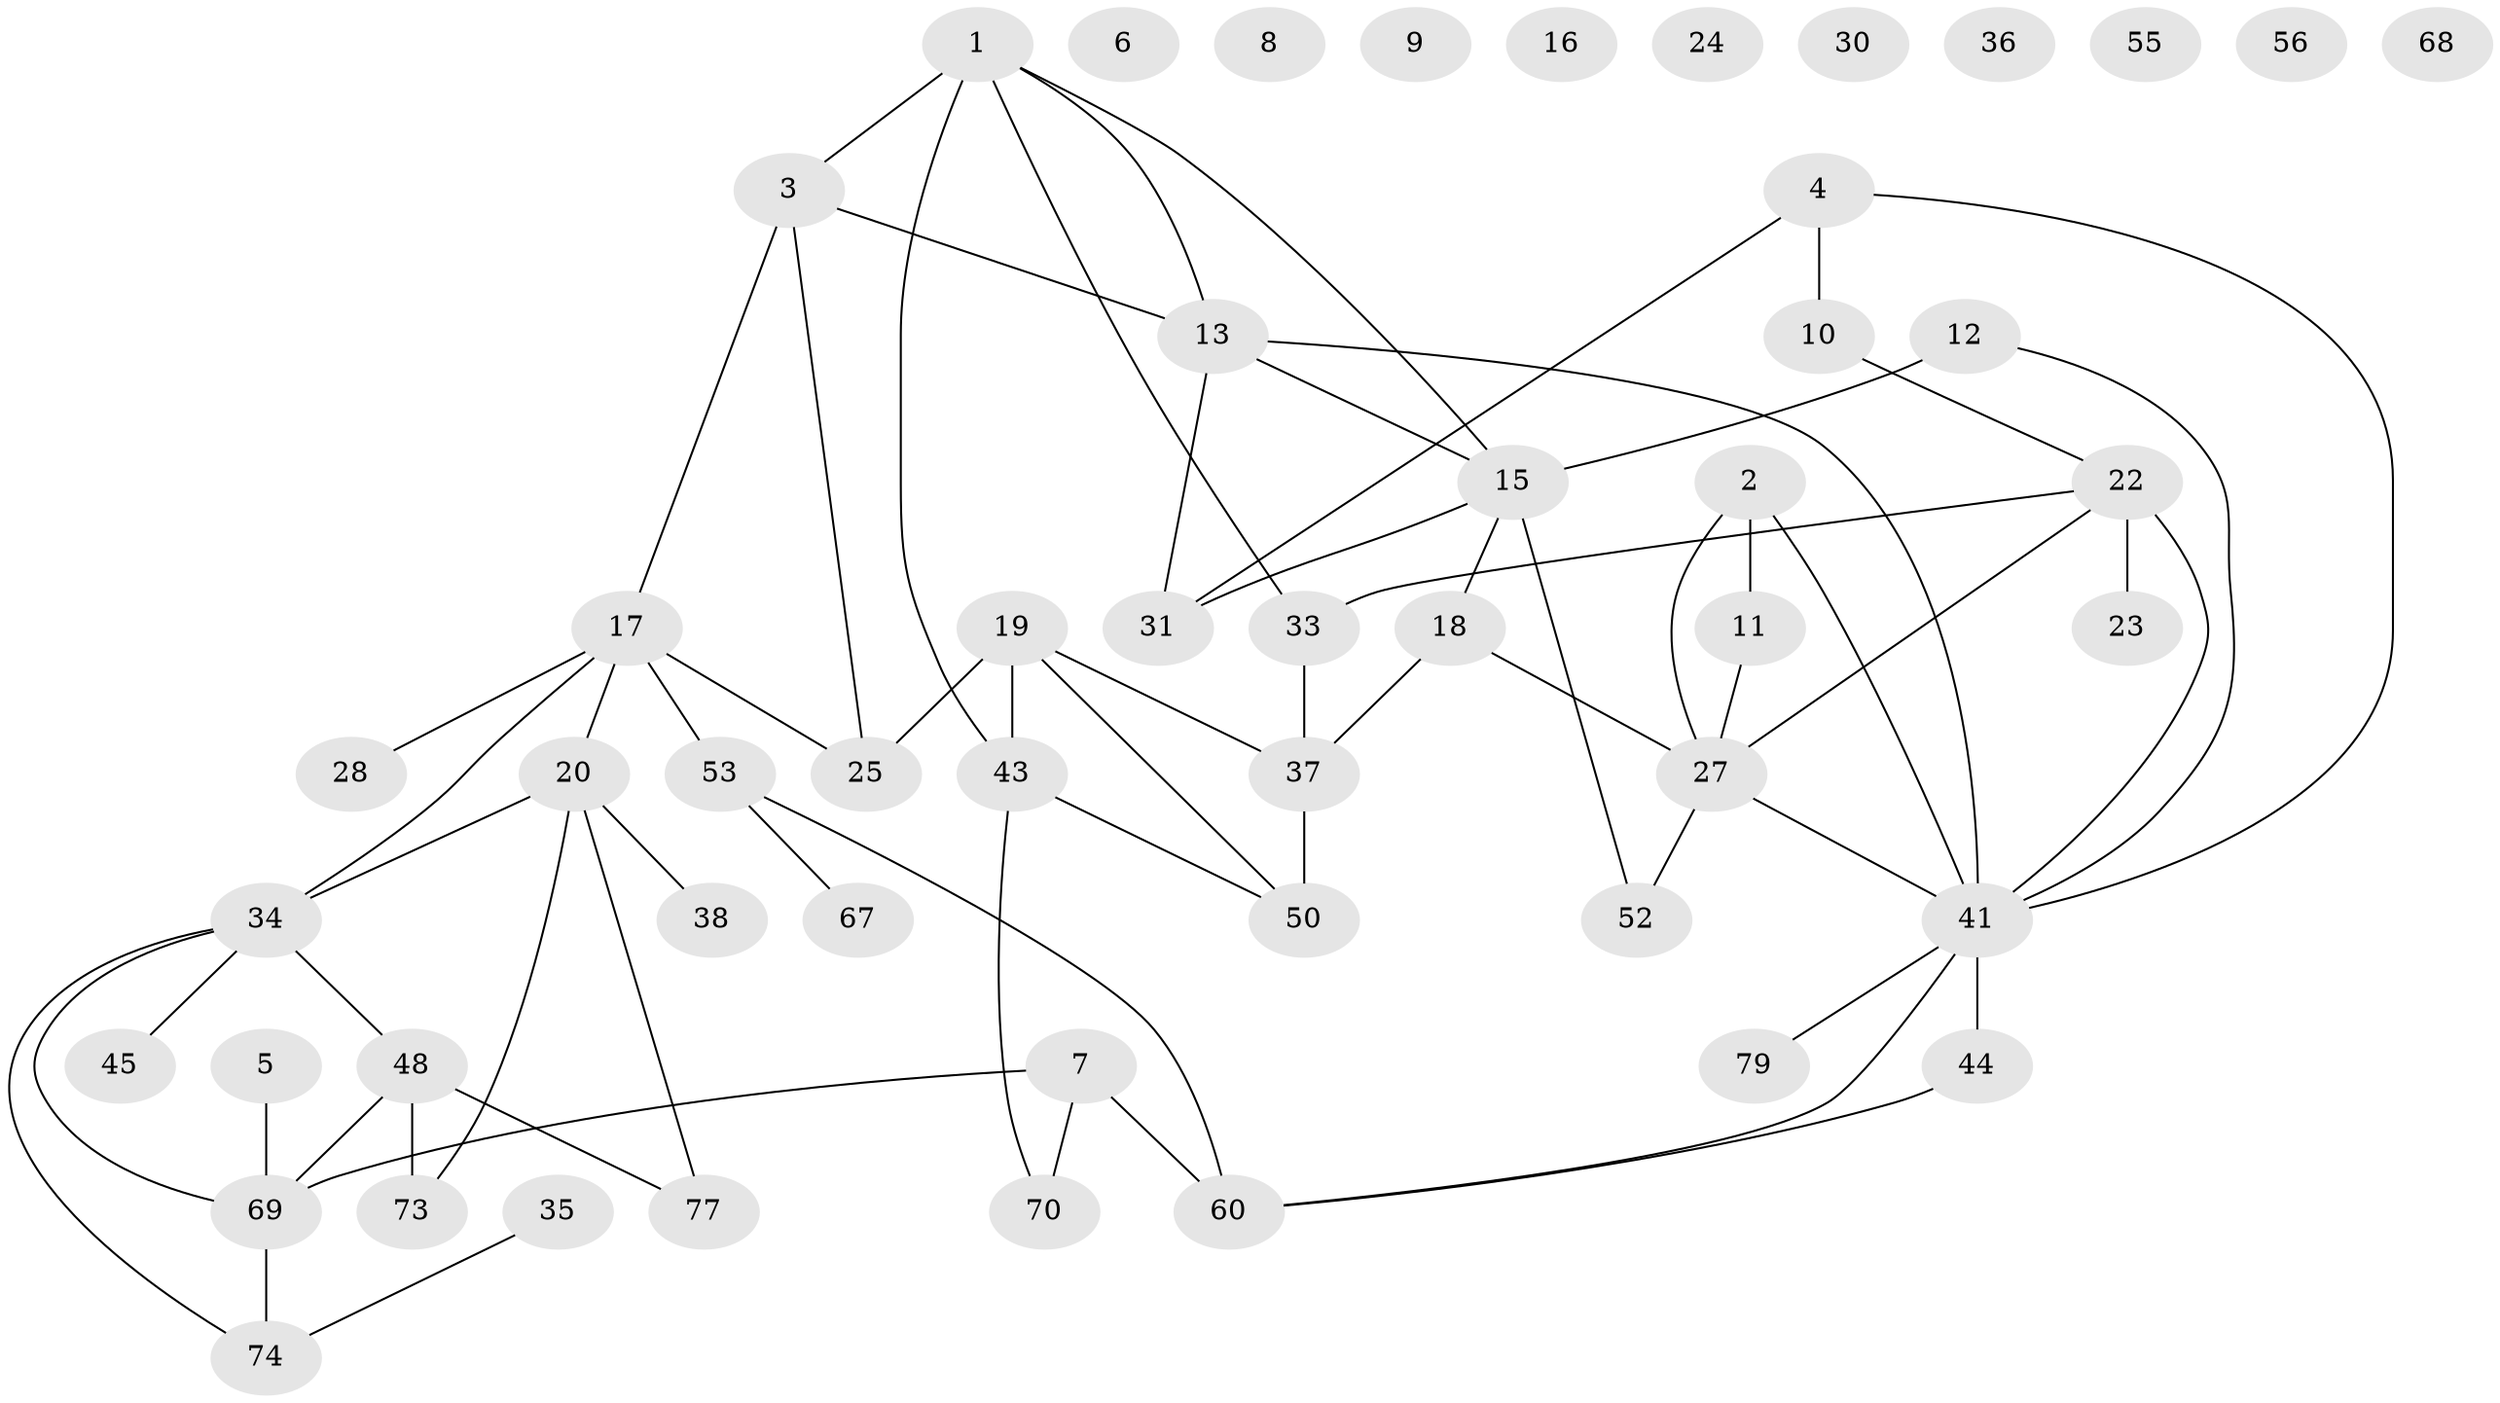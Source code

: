 // Generated by graph-tools (version 1.1) at 2025/23/03/03/25 07:23:26]
// undirected, 52 vertices, 68 edges
graph export_dot {
graph [start="1"]
  node [color=gray90,style=filled];
  1 [super="+42"];
  2 [super="+78"];
  3 [super="+21"];
  4 [super="+14"];
  5;
  6;
  7 [super="+71"];
  8;
  9 [super="+46"];
  10 [super="+26"];
  11 [super="+29"];
  12;
  13 [super="+39"];
  15 [super="+40"];
  16;
  17 [super="+75"];
  18 [super="+66"];
  19 [super="+72"];
  20 [super="+65"];
  22 [super="+59"];
  23;
  24;
  25 [super="+32"];
  27 [super="+51"];
  28;
  30;
  31;
  33 [super="+47"];
  34 [super="+49"];
  35;
  36;
  37 [super="+61"];
  38;
  41 [super="+81"];
  43 [super="+62"];
  44 [super="+57"];
  45 [super="+58"];
  48 [super="+63"];
  50 [super="+54"];
  52 [super="+64"];
  53 [super="+76"];
  55;
  56;
  60;
  67;
  68;
  69 [super="+80"];
  70;
  73;
  74;
  77;
  79;
  1 -- 3;
  1 -- 33;
  1 -- 13;
  1 -- 15;
  1 -- 43 [weight=2];
  2 -- 41;
  2 -- 27;
  2 -- 11;
  3 -- 13;
  3 -- 17;
  3 -- 25;
  4 -- 10;
  4 -- 31;
  4 -- 41;
  5 -- 69;
  7 -- 60;
  7 -- 70;
  7 -- 69;
  10 -- 22;
  11 -- 27;
  12 -- 15 [weight=2];
  12 -- 41;
  13 -- 15;
  13 -- 31;
  13 -- 41;
  15 -- 18;
  15 -- 31;
  15 -- 52;
  17 -- 20;
  17 -- 25;
  17 -- 28;
  17 -- 34;
  17 -- 53;
  18 -- 27;
  18 -- 37;
  19 -- 25;
  19 -- 50;
  19 -- 37;
  19 -- 43;
  20 -- 34;
  20 -- 38;
  20 -- 73;
  20 -- 77;
  22 -- 23;
  22 -- 27;
  22 -- 41;
  22 -- 33;
  27 -- 52;
  27 -- 41;
  33 -- 37;
  34 -- 48;
  34 -- 74;
  34 -- 69;
  34 -- 45;
  35 -- 74;
  37 -- 50;
  41 -- 60;
  41 -- 79;
  41 -- 44;
  43 -- 50;
  43 -- 70;
  44 -- 60;
  48 -- 77;
  48 -- 69;
  48 -- 73;
  53 -- 67;
  53 -- 60;
  69 -- 74;
}
